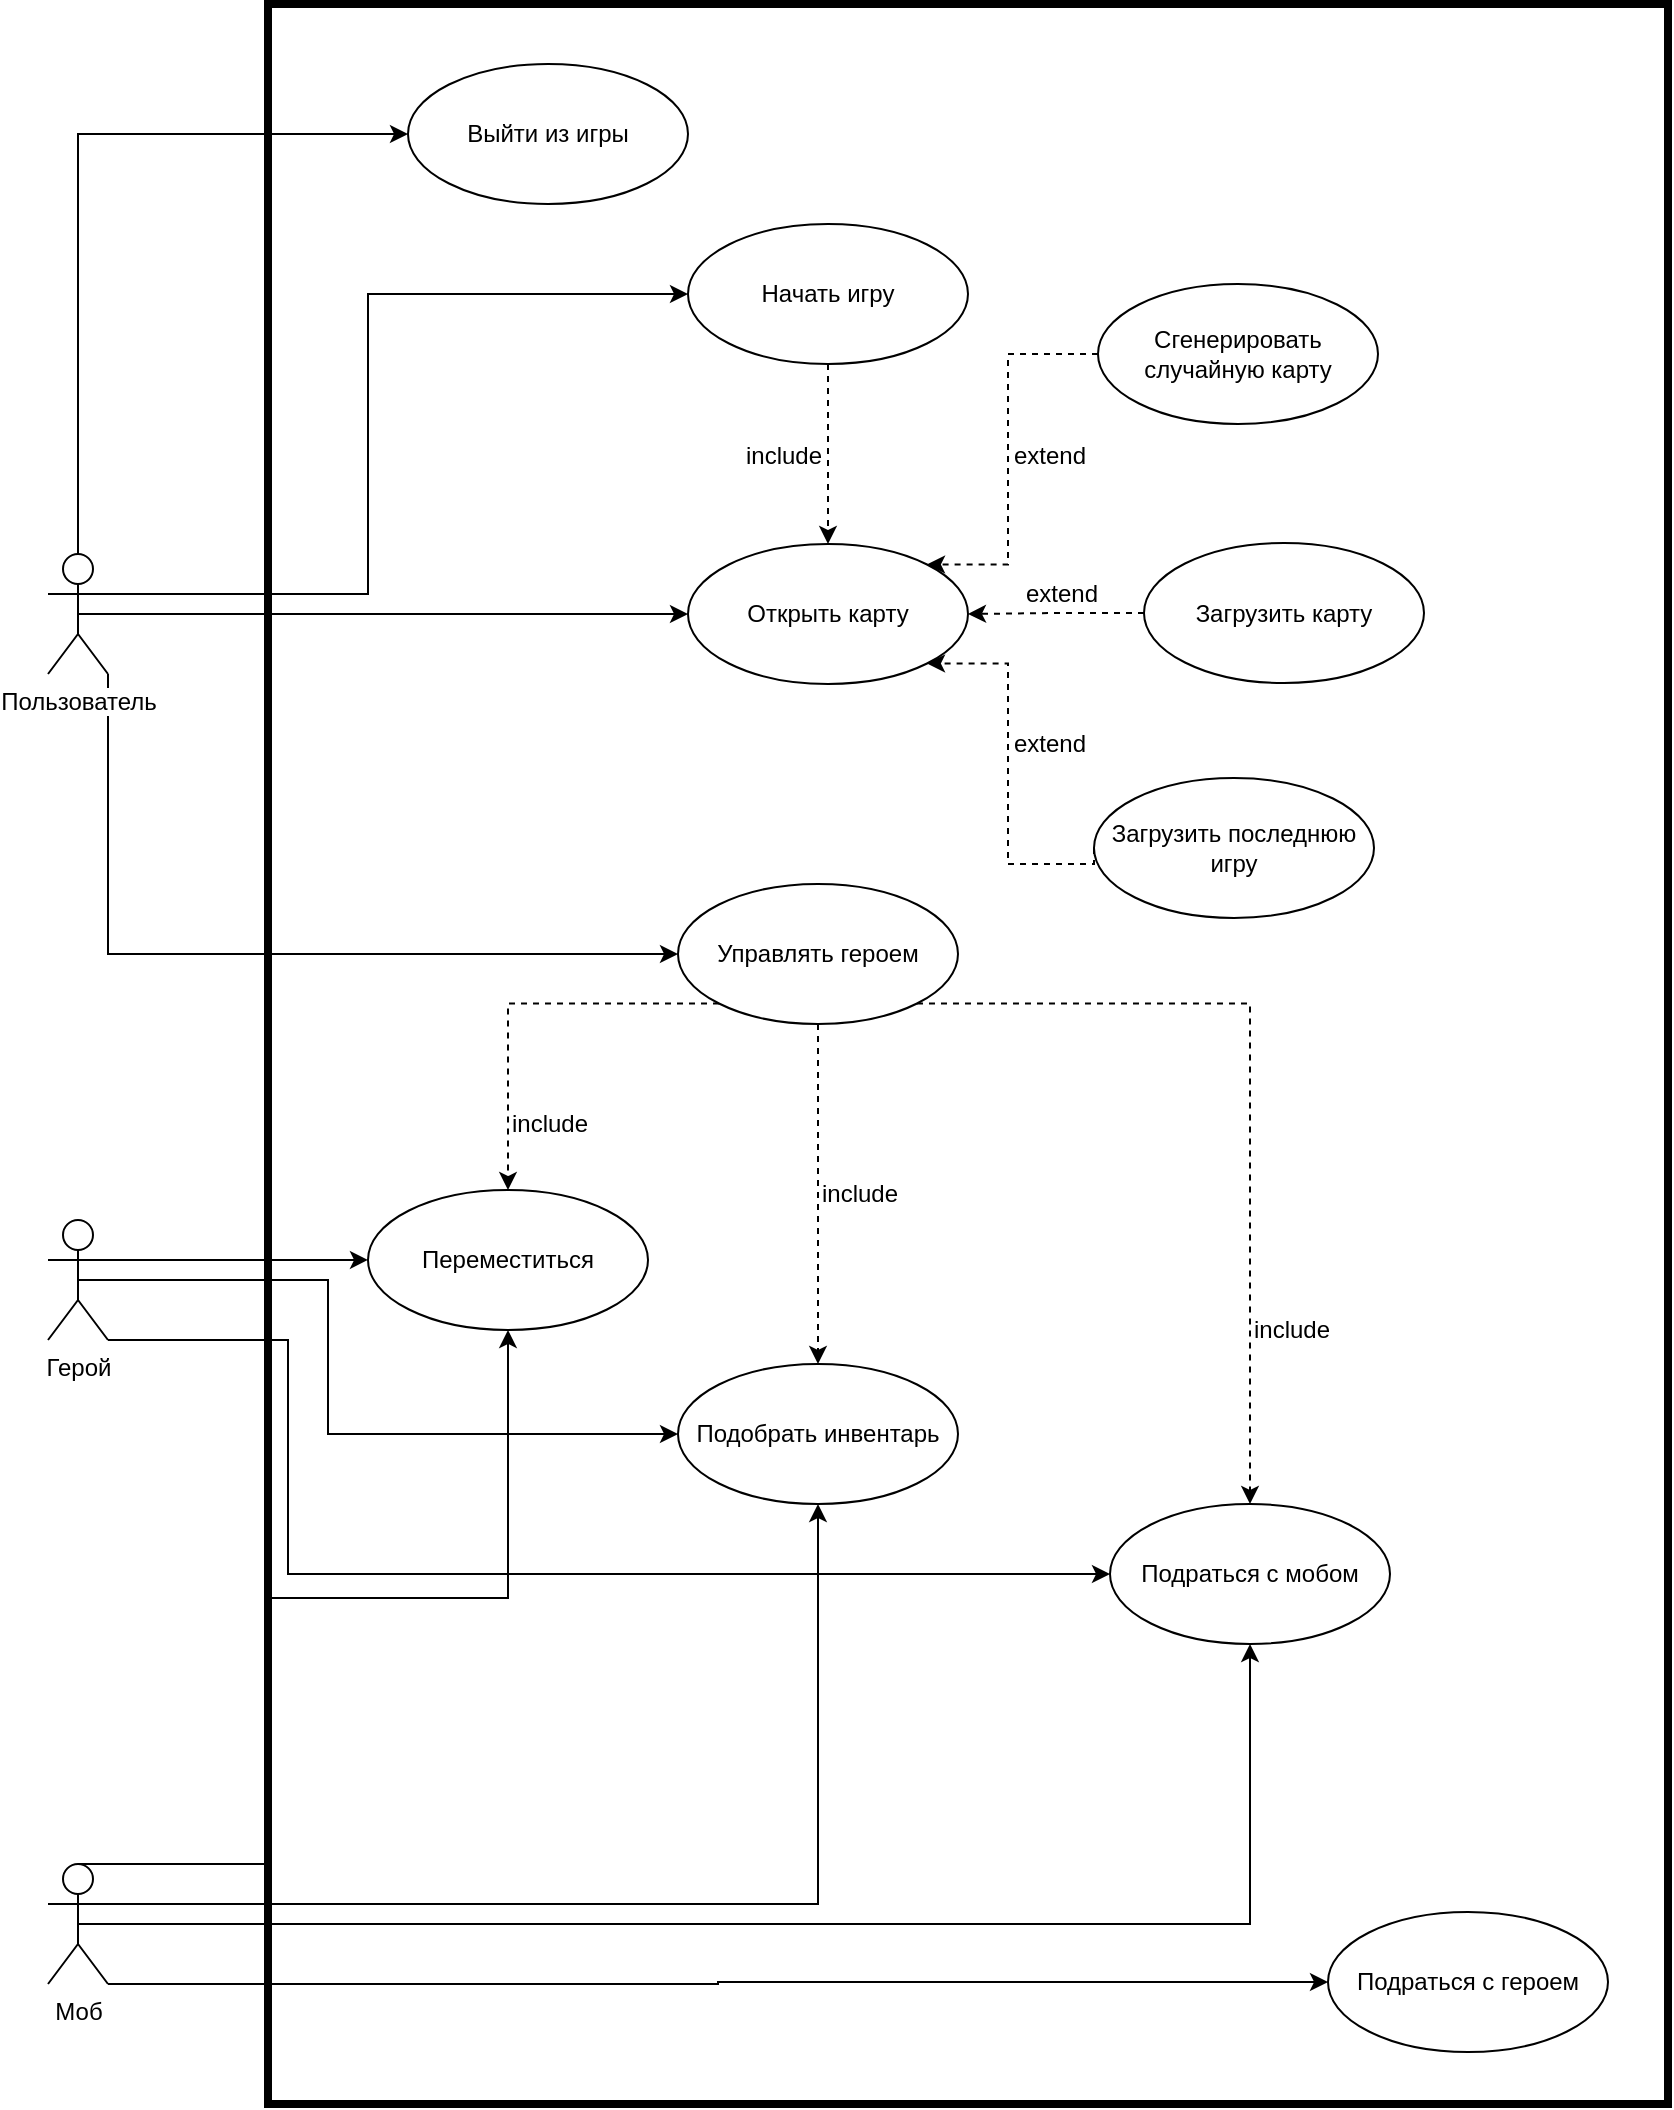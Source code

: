 <mxfile version="10.7.9" type="device"><diagram id="pj-K7wflSxXthYhxRBKL" name="Page-1"><mxGraphModel dx="1809" dy="1947" grid="1" gridSize="10" guides="1" tooltips="1" connect="1" arrows="1" fold="1" page="1" pageScale="1" pageWidth="827" pageHeight="1169" math="0" shadow="0"><root><mxCell id="0"/><mxCell id="1" parent="0"/><mxCell id="JGLZYxaDr8coj9kzpkR--42" style="edgeStyle=orthogonalEdgeStyle;rounded=0;orthogonalLoop=1;jettySize=auto;html=1;exitX=1;exitY=0.333;exitDx=0;exitDy=0;exitPerimeter=0;" parent="1" source="JGLZYxaDr8coj9kzpkR--1" target="JGLZYxaDr8coj9kzpkR--19" edge="1"><mxGeometry relative="1" as="geometry"><Array as="points"><mxPoint x="70" y="75"/><mxPoint x="70" y="-75"/></Array></mxGeometry></mxCell><mxCell id="giA-H3ustpqe0j80pSH7-3" style="edgeStyle=orthogonalEdgeStyle;rounded=0;orthogonalLoop=1;jettySize=auto;html=1;exitX=0.5;exitY=0.5;exitDx=0;exitDy=0;exitPerimeter=0;entryX=0;entryY=0.5;entryDx=0;entryDy=0;" edge="1" parent="1" source="JGLZYxaDr8coj9kzpkR--1" target="JGLZYxaDr8coj9kzpkR--4"><mxGeometry relative="1" as="geometry"/></mxCell><mxCell id="giA-H3ustpqe0j80pSH7-13" style="edgeStyle=orthogonalEdgeStyle;rounded=0;orthogonalLoop=1;jettySize=auto;html=1;exitX=0.5;exitY=0;exitDx=0;exitDy=0;exitPerimeter=0;entryX=0;entryY=0.5;entryDx=0;entryDy=0;" edge="1" parent="1" source="JGLZYxaDr8coj9kzpkR--1" target="JGLZYxaDr8coj9kzpkR--5"><mxGeometry relative="1" as="geometry"/></mxCell><mxCell id="giA-H3ustpqe0j80pSH7-16" style="edgeStyle=orthogonalEdgeStyle;rounded=0;orthogonalLoop=1;jettySize=auto;html=1;exitX=1;exitY=1;exitDx=0;exitDy=0;exitPerimeter=0;entryX=0;entryY=0.5;entryDx=0;entryDy=0;" edge="1" parent="1" source="JGLZYxaDr8coj9kzpkR--1" target="giA-H3ustpqe0j80pSH7-15"><mxGeometry relative="1" as="geometry"/></mxCell><mxCell id="JGLZYxaDr8coj9kzpkR--1" value="Пользователь" style="shape=umlActor;verticalLabelPosition=bottom;labelBackgroundColor=#ffffff;verticalAlign=top;html=1;" parent="1" vertex="1"><mxGeometry x="-90" y="55" width="30" height="60" as="geometry"/></mxCell><mxCell id="JGLZYxaDr8coj9kzpkR--4" value="Открыть карту" style="ellipse;whiteSpace=wrap;html=1;" parent="1" vertex="1"><mxGeometry x="230" y="50" width="140" height="70" as="geometry"/></mxCell><mxCell id="JGLZYxaDr8coj9kzpkR--5" value="Выйти из игры" style="ellipse;whiteSpace=wrap;html=1;" parent="1" vertex="1"><mxGeometry x="90" y="-190" width="140" height="70" as="geometry"/></mxCell><mxCell id="giA-H3ustpqe0j80pSH7-6" style="edgeStyle=orthogonalEdgeStyle;rounded=0;orthogonalLoop=1;jettySize=auto;html=1;exitX=0;exitY=0.5;exitDx=0;exitDy=0;entryX=1;entryY=0;entryDx=0;entryDy=0;dashed=1;" edge="1" parent="1" source="JGLZYxaDr8coj9kzpkR--9" target="JGLZYxaDr8coj9kzpkR--4"><mxGeometry relative="1" as="geometry"><Array as="points"><mxPoint x="390" y="-45"/><mxPoint x="390" y="60"/></Array></mxGeometry></mxCell><mxCell id="JGLZYxaDr8coj9kzpkR--9" value="Сгенерировать случайную карту" style="ellipse;whiteSpace=wrap;html=1;" parent="1" vertex="1"><mxGeometry x="435" y="-80" width="140" height="70" as="geometry"/></mxCell><mxCell id="giA-H3ustpqe0j80pSH7-7" style="edgeStyle=orthogonalEdgeStyle;rounded=0;orthogonalLoop=1;jettySize=auto;html=1;exitX=0;exitY=0.5;exitDx=0;exitDy=0;entryX=1;entryY=0.5;entryDx=0;entryDy=0;dashed=1;" edge="1" parent="1" source="JGLZYxaDr8coj9kzpkR--10" target="JGLZYxaDr8coj9kzpkR--4"><mxGeometry relative="1" as="geometry"/></mxCell><mxCell id="JGLZYxaDr8coj9kzpkR--10" value="Загрузить карту" style="ellipse;whiteSpace=wrap;html=1;" parent="1" vertex="1"><mxGeometry x="458" y="49.5" width="140" height="70" as="geometry"/></mxCell><mxCell id="giA-H3ustpqe0j80pSH7-4" style="edgeStyle=orthogonalEdgeStyle;rounded=0;orthogonalLoop=1;jettySize=auto;html=1;exitX=0.5;exitY=1;exitDx=0;exitDy=0;entryX=0.5;entryY=0;entryDx=0;entryDy=0;dashed=1;" edge="1" parent="1" source="JGLZYxaDr8coj9kzpkR--19" target="JGLZYxaDr8coj9kzpkR--4"><mxGeometry relative="1" as="geometry"/></mxCell><mxCell id="JGLZYxaDr8coj9kzpkR--19" value="Начать игру" style="ellipse;whiteSpace=wrap;html=1;" parent="1" vertex="1"><mxGeometry x="230" y="-110" width="140" height="70" as="geometry"/></mxCell><mxCell id="JGLZYxaDr8coj9kzpkR--22" value="Переместиться" style="ellipse;whiteSpace=wrap;html=1;" parent="1" vertex="1"><mxGeometry x="70" y="373" width="140" height="70" as="geometry"/></mxCell><mxCell id="JGLZYxaDr8coj9kzpkR--23" value="&lt;div&gt;Подраться с мобом&lt;br&gt;&lt;/div&gt;" style="ellipse;whiteSpace=wrap;html=1;" parent="1" vertex="1"><mxGeometry x="441" y="530" width="140" height="70" as="geometry"/></mxCell><mxCell id="JGLZYxaDr8coj9kzpkR--24" value="Подобрать инвентарь" style="ellipse;whiteSpace=wrap;html=1;" parent="1" vertex="1"><mxGeometry x="225" y="460" width="140" height="70" as="geometry"/></mxCell><mxCell id="giA-H3ustpqe0j80pSH7-8" style="edgeStyle=orthogonalEdgeStyle;rounded=0;orthogonalLoop=1;jettySize=auto;html=1;exitX=0;exitY=0.5;exitDx=0;exitDy=0;entryX=1;entryY=1;entryDx=0;entryDy=0;dashed=1;" edge="1" parent="1" source="giA-H3ustpqe0j80pSH7-5" target="JGLZYxaDr8coj9kzpkR--4"><mxGeometry relative="1" as="geometry"><Array as="points"><mxPoint x="390" y="210"/><mxPoint x="390" y="110"/></Array></mxGeometry></mxCell><mxCell id="giA-H3ustpqe0j80pSH7-5" value="Загрузить последнюю игру" style="ellipse;whiteSpace=wrap;html=1;" vertex="1" parent="1"><mxGeometry x="433" y="167" width="140" height="70" as="geometry"/></mxCell><mxCell id="giA-H3ustpqe0j80pSH7-9" value="include" style="text;html=1;resizable=0;points=[];autosize=1;align=left;verticalAlign=top;spacingTop=-4;" vertex="1" parent="1"><mxGeometry x="257" y="-4" width="60" height="20" as="geometry"/></mxCell><mxCell id="giA-H3ustpqe0j80pSH7-10" value="&lt;div&gt;extend&lt;/div&gt;" style="text;html=1;resizable=0;points=[];autosize=1;align=left;verticalAlign=top;spacingTop=-4;" vertex="1" parent="1"><mxGeometry x="391" y="-4" width="50" height="20" as="geometry"/></mxCell><mxCell id="giA-H3ustpqe0j80pSH7-11" value="&lt;div&gt;extend&lt;/div&gt;" style="text;html=1;resizable=0;points=[];autosize=1;align=left;verticalAlign=top;spacingTop=-4;" vertex="1" parent="1"><mxGeometry x="397" y="64.5" width="50" height="20" as="geometry"/></mxCell><mxCell id="giA-H3ustpqe0j80pSH7-12" value="&lt;div&gt;extend&lt;/div&gt;" style="text;html=1;resizable=0;points=[];autosize=1;align=left;verticalAlign=top;spacingTop=-4;" vertex="1" parent="1"><mxGeometry x="391" y="140" width="50" height="20" as="geometry"/></mxCell><mxCell id="giA-H3ustpqe0j80pSH7-18" style="edgeStyle=orthogonalEdgeStyle;rounded=0;orthogonalLoop=1;jettySize=auto;html=1;exitX=1;exitY=0.333;exitDx=0;exitDy=0;exitPerimeter=0;" edge="1" parent="1" source="giA-H3ustpqe0j80pSH7-14" target="JGLZYxaDr8coj9kzpkR--22"><mxGeometry relative="1" as="geometry"/></mxCell><mxCell id="giA-H3ustpqe0j80pSH7-19" style="edgeStyle=orthogonalEdgeStyle;rounded=0;orthogonalLoop=1;jettySize=auto;html=1;exitX=0.5;exitY=0.5;exitDx=0;exitDy=0;exitPerimeter=0;entryX=0;entryY=0.5;entryDx=0;entryDy=0;" edge="1" parent="1" source="giA-H3ustpqe0j80pSH7-14" target="JGLZYxaDr8coj9kzpkR--24"><mxGeometry relative="1" as="geometry"><Array as="points"><mxPoint x="50" y="418"/><mxPoint x="50" y="495"/></Array></mxGeometry></mxCell><mxCell id="giA-H3ustpqe0j80pSH7-20" style="edgeStyle=orthogonalEdgeStyle;rounded=0;orthogonalLoop=1;jettySize=auto;html=1;exitX=1;exitY=1;exitDx=0;exitDy=0;exitPerimeter=0;entryX=0;entryY=0.5;entryDx=0;entryDy=0;" edge="1" parent="1" source="giA-H3ustpqe0j80pSH7-14" target="JGLZYxaDr8coj9kzpkR--23"><mxGeometry relative="1" as="geometry"><Array as="points"><mxPoint x="30" y="448"/><mxPoint x="30" y="565"/></Array></mxGeometry></mxCell><mxCell id="giA-H3ustpqe0j80pSH7-14" value="Герой" style="shape=umlActor;verticalLabelPosition=bottom;labelBackgroundColor=#ffffff;verticalAlign=top;html=1;" vertex="1" parent="1"><mxGeometry x="-90" y="388" width="30" height="60" as="geometry"/></mxCell><mxCell id="giA-H3ustpqe0j80pSH7-21" style="edgeStyle=orthogonalEdgeStyle;rounded=0;orthogonalLoop=1;jettySize=auto;html=1;exitX=0;exitY=1;exitDx=0;exitDy=0;dashed=1;" edge="1" parent="1" source="giA-H3ustpqe0j80pSH7-15" target="JGLZYxaDr8coj9kzpkR--22"><mxGeometry relative="1" as="geometry"/></mxCell><mxCell id="giA-H3ustpqe0j80pSH7-22" style="edgeStyle=orthogonalEdgeStyle;rounded=0;orthogonalLoop=1;jettySize=auto;html=1;exitX=0.5;exitY=1;exitDx=0;exitDy=0;dashed=1;" edge="1" parent="1" source="giA-H3ustpqe0j80pSH7-15" target="JGLZYxaDr8coj9kzpkR--24"><mxGeometry relative="1" as="geometry"/></mxCell><mxCell id="giA-H3ustpqe0j80pSH7-23" style="edgeStyle=orthogonalEdgeStyle;rounded=0;orthogonalLoop=1;jettySize=auto;html=1;exitX=1;exitY=1;exitDx=0;exitDy=0;dashed=1;" edge="1" parent="1" source="giA-H3ustpqe0j80pSH7-15" target="JGLZYxaDr8coj9kzpkR--23"><mxGeometry relative="1" as="geometry"/></mxCell><mxCell id="giA-H3ustpqe0j80pSH7-15" value="Управлять героем" style="ellipse;whiteSpace=wrap;html=1;" vertex="1" parent="1"><mxGeometry x="225" y="220" width="140" height="70" as="geometry"/></mxCell><mxCell id="giA-H3ustpqe0j80pSH7-24" value="include" style="text;html=1;resizable=0;points=[];autosize=1;align=left;verticalAlign=top;spacingTop=-4;" vertex="1" parent="1"><mxGeometry x="140" y="330" width="60" height="20" as="geometry"/></mxCell><mxCell id="giA-H3ustpqe0j80pSH7-25" value="include" style="text;html=1;resizable=0;points=[];autosize=1;align=left;verticalAlign=top;spacingTop=-4;" vertex="1" parent="1"><mxGeometry x="295" y="365" width="60" height="20" as="geometry"/></mxCell><mxCell id="giA-H3ustpqe0j80pSH7-26" value="include" style="text;html=1;resizable=0;points=[];autosize=1;align=left;verticalAlign=top;spacingTop=-4;" vertex="1" parent="1"><mxGeometry x="511" y="433" width="60" height="20" as="geometry"/></mxCell><mxCell id="giA-H3ustpqe0j80pSH7-33" style="edgeStyle=orthogonalEdgeStyle;rounded=0;orthogonalLoop=1;jettySize=auto;html=1;exitX=0.5;exitY=0;exitDx=0;exitDy=0;exitPerimeter=0;entryX=0.5;entryY=1;entryDx=0;entryDy=0;" edge="1" parent="1" source="giA-H3ustpqe0j80pSH7-27" target="JGLZYxaDr8coj9kzpkR--22"><mxGeometry relative="1" as="geometry"><Array as="points"><mxPoint x="20" y="710"/><mxPoint x="20" y="577"/><mxPoint x="140" y="577"/></Array></mxGeometry></mxCell><mxCell id="giA-H3ustpqe0j80pSH7-35" style="edgeStyle=orthogonalEdgeStyle;rounded=0;orthogonalLoop=1;jettySize=auto;html=1;exitX=1;exitY=0.333;exitDx=0;exitDy=0;exitPerimeter=0;entryX=0.5;entryY=1;entryDx=0;entryDy=0;" edge="1" parent="1" source="giA-H3ustpqe0j80pSH7-27" target="JGLZYxaDr8coj9kzpkR--24"><mxGeometry relative="1" as="geometry"/></mxCell><mxCell id="giA-H3ustpqe0j80pSH7-36" style="edgeStyle=orthogonalEdgeStyle;rounded=0;orthogonalLoop=1;jettySize=auto;html=1;exitX=0.5;exitY=0.5;exitDx=0;exitDy=0;exitPerimeter=0;entryX=0.5;entryY=1;entryDx=0;entryDy=0;" edge="1" parent="1" source="giA-H3ustpqe0j80pSH7-27" target="JGLZYxaDr8coj9kzpkR--23"><mxGeometry relative="1" as="geometry"/></mxCell><mxCell id="giA-H3ustpqe0j80pSH7-37" style="edgeStyle=orthogonalEdgeStyle;rounded=0;orthogonalLoop=1;jettySize=auto;html=1;exitX=1;exitY=1;exitDx=0;exitDy=0;exitPerimeter=0;entryX=0;entryY=0.5;entryDx=0;entryDy=0;" edge="1" parent="1" source="giA-H3ustpqe0j80pSH7-27" target="giA-H3ustpqe0j80pSH7-32"><mxGeometry relative="1" as="geometry"><Array as="points"><mxPoint x="245" y="770"/><mxPoint x="245" y="769"/></Array></mxGeometry></mxCell><mxCell id="giA-H3ustpqe0j80pSH7-27" value="Моб" style="shape=umlActor;verticalLabelPosition=bottom;labelBackgroundColor=#ffffff;verticalAlign=top;html=1;" vertex="1" parent="1"><mxGeometry x="-90" y="710" width="30" height="60" as="geometry"/></mxCell><mxCell id="giA-H3ustpqe0j80pSH7-32" value="&lt;div&gt;Подраться с героем&lt;br&gt;&lt;/div&gt;" style="ellipse;whiteSpace=wrap;html=1;" vertex="1" parent="1"><mxGeometry x="550" y="734" width="140" height="70" as="geometry"/></mxCell><mxCell id="giA-H3ustpqe0j80pSH7-38" value="" style="rounded=0;whiteSpace=wrap;html=1;fillColor=none;strokeWidth=4;" vertex="1" parent="1"><mxGeometry x="20" y="-220" width="700" height="1050" as="geometry"/></mxCell></root></mxGraphModel></diagram></mxfile>